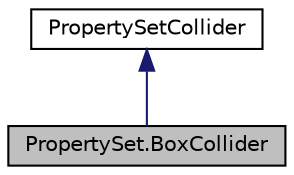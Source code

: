 digraph "PropertySet.BoxCollider"
{
  edge [fontname="Helvetica",fontsize="10",labelfontname="Helvetica",labelfontsize="10"];
  node [fontname="Helvetica",fontsize="10",shape=record];
  Node0 [label="PropertySet.BoxCollider",height=0.2,width=0.4,color="black", fillcolor="grey75", style="filled", fontcolor="black"];
  Node1 -> Node0 [dir="back",color="midnightblue",fontsize="10",style="solid",fontname="Helvetica"];
  Node1 [label="PropertySetCollider",height=0.2,width=0.4,color="black", fillcolor="white", style="filled",URL="$class_property_set_1_1_property_set_collider.html",tooltip="Stores collider information for a PropertySet. "];
}
